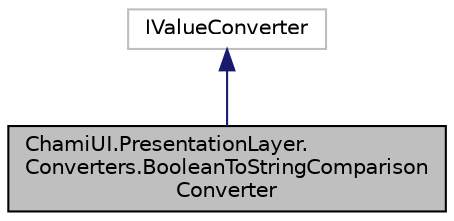 digraph "ChamiUI.PresentationLayer.Converters.BooleanToStringComparisonConverter"
{
 // LATEX_PDF_SIZE
  edge [fontname="Helvetica",fontsize="10",labelfontname="Helvetica",labelfontsize="10"];
  node [fontname="Helvetica",fontsize="10",shape=record];
  Node1 [label="ChamiUI.PresentationLayer.\lConverters.BooleanToStringComparison\lConverter",height=0.2,width=0.4,color="black", fillcolor="grey75", style="filled", fontcolor="black",tooltip="Converts between boolean values and StringComparison objects. If case-sensitive StringComparison eval..."];
  Node2 -> Node1 [dir="back",color="midnightblue",fontsize="10",style="solid",fontname="Helvetica"];
  Node2 [label="IValueConverter",height=0.2,width=0.4,color="grey75", fillcolor="white", style="filled",tooltip=" "];
}
